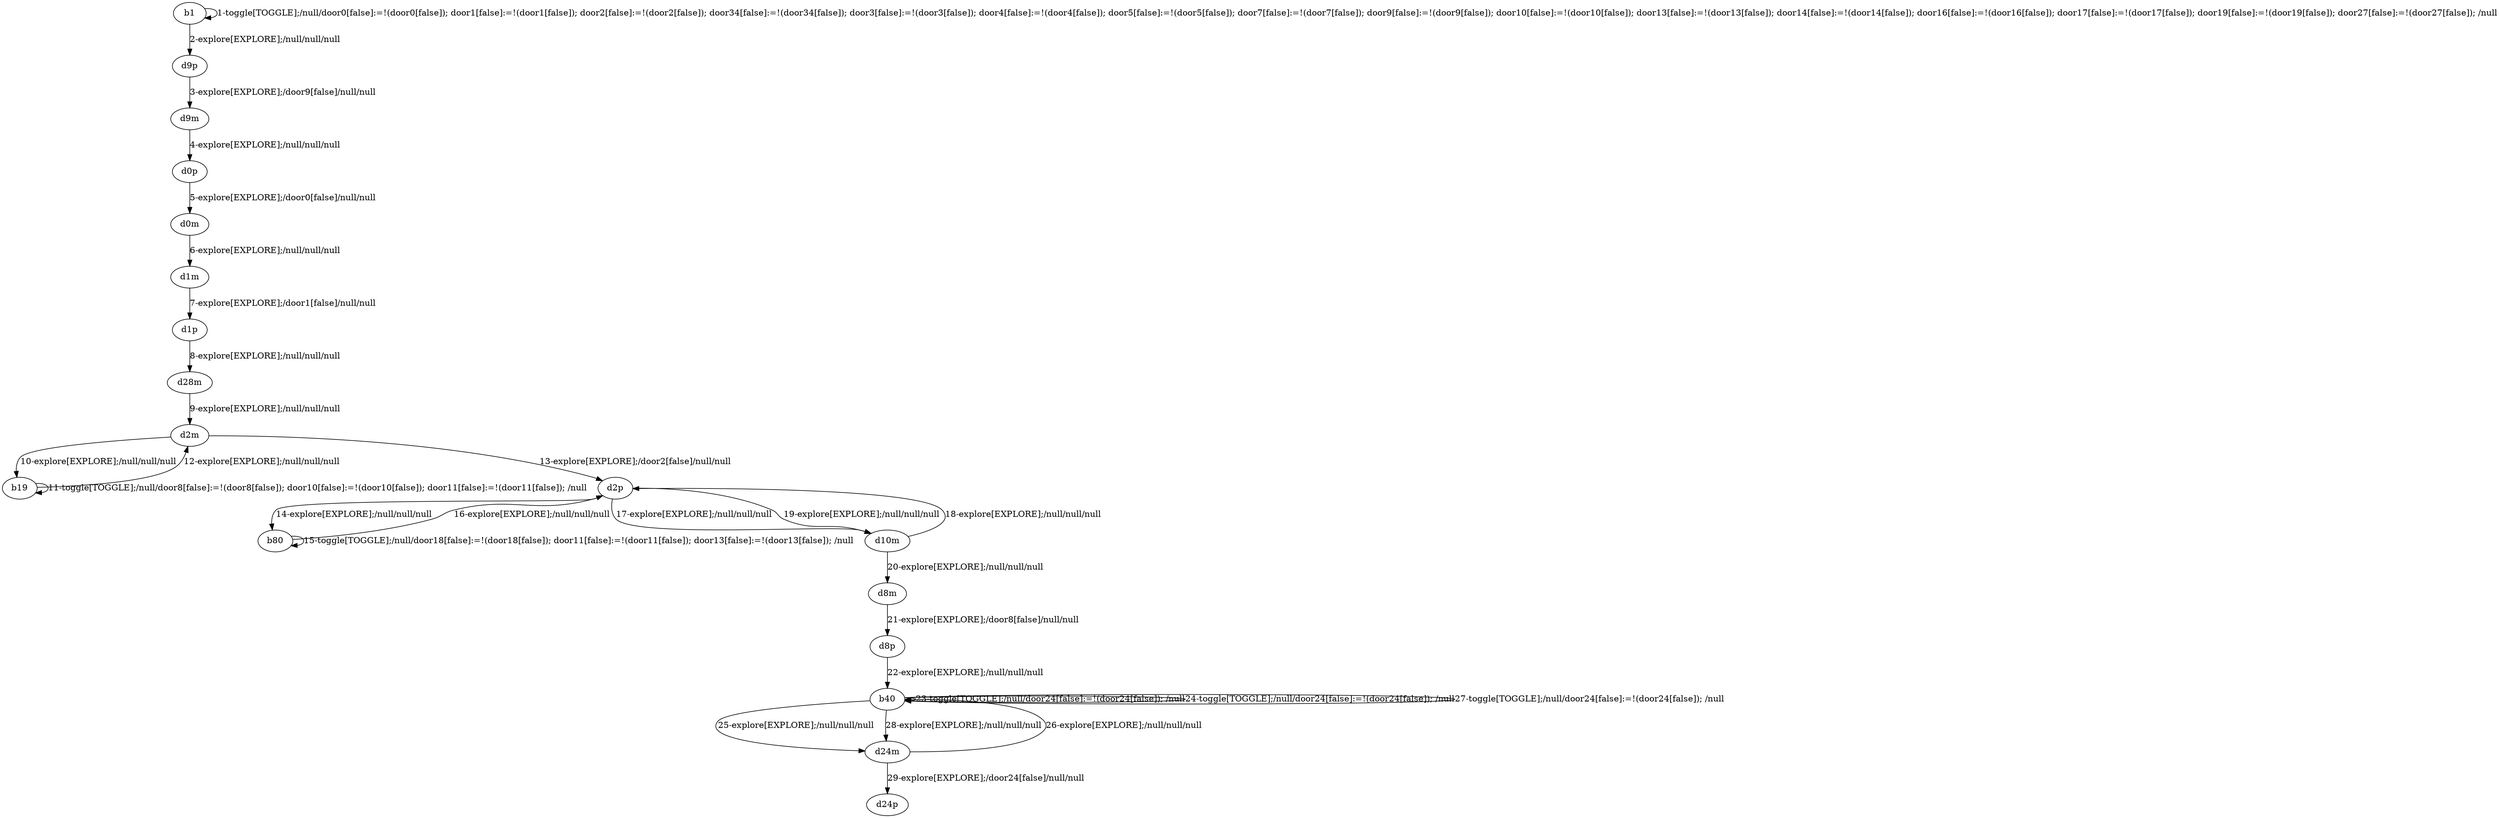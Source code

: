 # Total number of goals covered by this test: 1
# d24m --> d24p

digraph g {
"b1" -> "b1" [label = "1-toggle[TOGGLE];/null/door0[false]:=!(door0[false]); door1[false]:=!(door1[false]); door2[false]:=!(door2[false]); door34[false]:=!(door34[false]); door3[false]:=!(door3[false]); door4[false]:=!(door4[false]); door5[false]:=!(door5[false]); door7[false]:=!(door7[false]); door9[false]:=!(door9[false]); door10[false]:=!(door10[false]); door13[false]:=!(door13[false]); door14[false]:=!(door14[false]); door16[false]:=!(door16[false]); door17[false]:=!(door17[false]); door19[false]:=!(door19[false]); door27[false]:=!(door27[false]); /null"];
"b1" -> "d9p" [label = "2-explore[EXPLORE];/null/null/null"];
"d9p" -> "d9m" [label = "3-explore[EXPLORE];/door9[false]/null/null"];
"d9m" -> "d0p" [label = "4-explore[EXPLORE];/null/null/null"];
"d0p" -> "d0m" [label = "5-explore[EXPLORE];/door0[false]/null/null"];
"d0m" -> "d1m" [label = "6-explore[EXPLORE];/null/null/null"];
"d1m" -> "d1p" [label = "7-explore[EXPLORE];/door1[false]/null/null"];
"d1p" -> "d28m" [label = "8-explore[EXPLORE];/null/null/null"];
"d28m" -> "d2m" [label = "9-explore[EXPLORE];/null/null/null"];
"d2m" -> "b19" [label = "10-explore[EXPLORE];/null/null/null"];
"b19" -> "b19" [label = "11-toggle[TOGGLE];/null/door8[false]:=!(door8[false]); door10[false]:=!(door10[false]); door11[false]:=!(door11[false]); /null"];
"b19" -> "d2m" [label = "12-explore[EXPLORE];/null/null/null"];
"d2m" -> "d2p" [label = "13-explore[EXPLORE];/door2[false]/null/null"];
"d2p" -> "b80" [label = "14-explore[EXPLORE];/null/null/null"];
"b80" -> "b80" [label = "15-toggle[TOGGLE];/null/door18[false]:=!(door18[false]); door11[false]:=!(door11[false]); door13[false]:=!(door13[false]); /null"];
"b80" -> "d2p" [label = "16-explore[EXPLORE];/null/null/null"];
"d2p" -> "d10m" [label = "17-explore[EXPLORE];/null/null/null"];
"d10m" -> "d2p" [label = "18-explore[EXPLORE];/null/null/null"];
"d2p" -> "d10m" [label = "19-explore[EXPLORE];/null/null/null"];
"d10m" -> "d8m" [label = "20-explore[EXPLORE];/null/null/null"];
"d8m" -> "d8p" [label = "21-explore[EXPLORE];/door8[false]/null/null"];
"d8p" -> "b40" [label = "22-explore[EXPLORE];/null/null/null"];
"b40" -> "b40" [label = "23-toggle[TOGGLE];/null/door24[false]:=!(door24[false]); /null"];
"b40" -> "b40" [label = "24-toggle[TOGGLE];/null/door24[false]:=!(door24[false]); /null"];
"b40" -> "d24m" [label = "25-explore[EXPLORE];/null/null/null"];
"d24m" -> "b40" [label = "26-explore[EXPLORE];/null/null/null"];
"b40" -> "b40" [label = "27-toggle[TOGGLE];/null/door24[false]:=!(door24[false]); /null"];
"b40" -> "d24m" [label = "28-explore[EXPLORE];/null/null/null"];
"d24m" -> "d24p" [label = "29-explore[EXPLORE];/door24[false]/null/null"];
}